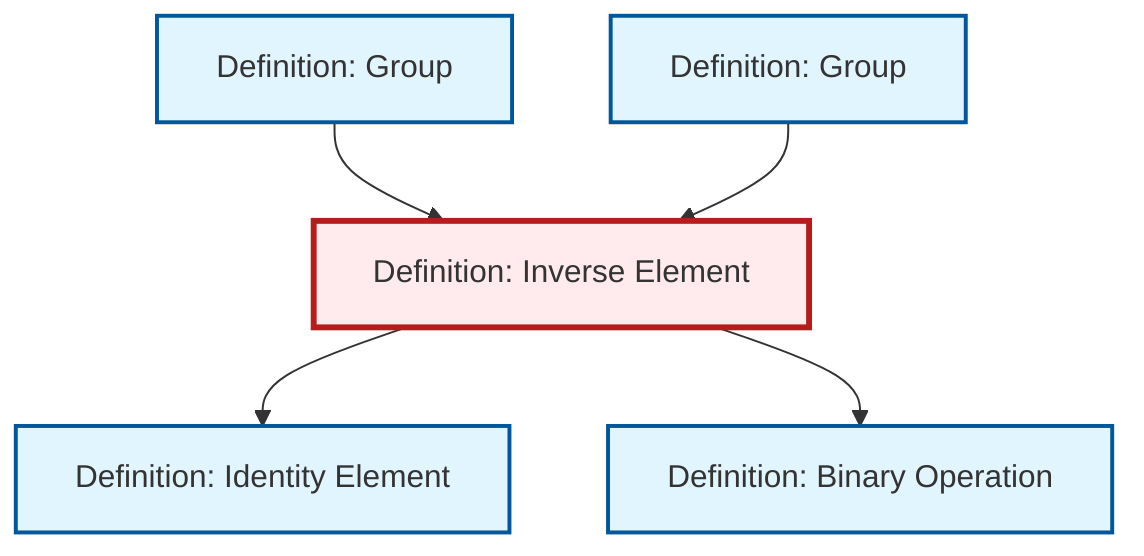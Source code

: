 graph TD
    classDef definition fill:#e1f5fe,stroke:#01579b,stroke-width:2px
    classDef theorem fill:#f3e5f5,stroke:#4a148c,stroke-width:2px
    classDef axiom fill:#fff3e0,stroke:#e65100,stroke-width:2px
    classDef example fill:#e8f5e9,stroke:#1b5e20,stroke-width:2px
    classDef current fill:#ffebee,stroke:#b71c1c,stroke-width:3px
    def-identity-element["Definition: Identity Element"]:::definition
    def-binary-operation["Definition: Binary Operation"]:::definition
    def-group-example["Definition: Group"]:::definition
    def-inverse-element["Definition: Inverse Element"]:::definition
    def-group["Definition: Group"]:::definition
    def-inverse-element --> def-identity-element
    def-group-example --> def-inverse-element
    def-group --> def-inverse-element
    def-inverse-element --> def-binary-operation
    class def-inverse-element current